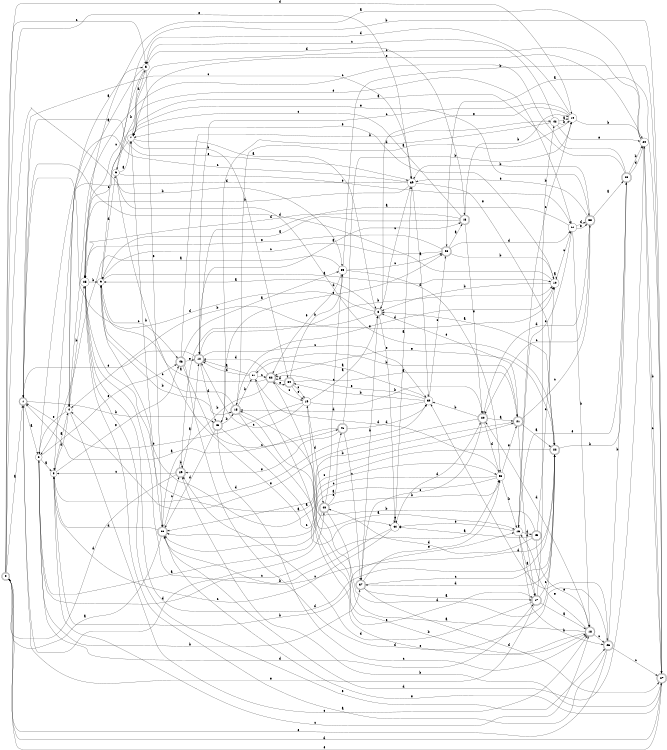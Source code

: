 digraph n38_6 {
__start0 [label="" shape="none"];

rankdir=LR;
size="8,5";

s0 [style="rounded,filled", color="black", fillcolor="white" shape="doublecircle", label="0"];
s1 [style="rounded,filled", color="black", fillcolor="white" shape="doublecircle", label="1"];
s2 [style="filled", color="black", fillcolor="white" shape="circle", label="2"];
s3 [style="filled", color="black", fillcolor="white" shape="circle", label="3"];
s4 [style="filled", color="black", fillcolor="white" shape="circle", label="4"];
s5 [style="filled", color="black", fillcolor="white" shape="circle", label="5"];
s6 [style="filled", color="black", fillcolor="white" shape="circle", label="6"];
s7 [style="filled", color="black", fillcolor="white" shape="circle", label="7"];
s8 [style="rounded,filled", color="black", fillcolor="white" shape="doublecircle", label="8"];
s9 [style="filled", color="black", fillcolor="white" shape="circle", label="9"];
s10 [style="filled", color="black", fillcolor="white" shape="circle", label="10"];
s11 [style="filled", color="black", fillcolor="white" shape="circle", label="11"];
s12 [style="rounded,filled", color="black", fillcolor="white" shape="doublecircle", label="12"];
s13 [style="rounded,filled", color="black", fillcolor="white" shape="doublecircle", label="13"];
s14 [style="filled", color="black", fillcolor="white" shape="circle", label="14"];
s15 [style="rounded,filled", color="black", fillcolor="white" shape="doublecircle", label="15"];
s16 [style="filled", color="black", fillcolor="white" shape="circle", label="16"];
s17 [style="rounded,filled", color="black", fillcolor="white" shape="doublecircle", label="17"];
s18 [style="rounded,filled", color="black", fillcolor="white" shape="doublecircle", label="18"];
s19 [style="filled", color="black", fillcolor="white" shape="circle", label="19"];
s20 [style="rounded,filled", color="black", fillcolor="white" shape="doublecircle", label="20"];
s21 [style="rounded,filled", color="black", fillcolor="white" shape="doublecircle", label="21"];
s22 [style="rounded,filled", color="black", fillcolor="white" shape="doublecircle", label="22"];
s23 [style="rounded,filled", color="black", fillcolor="white" shape="doublecircle", label="23"];
s24 [style="filled", color="black", fillcolor="white" shape="circle", label="24"];
s25 [style="filled", color="black", fillcolor="white" shape="circle", label="25"];
s26 [style="rounded,filled", color="black", fillcolor="white" shape="doublecircle", label="26"];
s27 [style="rounded,filled", color="black", fillcolor="white" shape="doublecircle", label="27"];
s28 [style="rounded,filled", color="black", fillcolor="white" shape="doublecircle", label="28"];
s29 [style="rounded,filled", color="black", fillcolor="white" shape="doublecircle", label="29"];
s30 [style="filled", color="black", fillcolor="white" shape="circle", label="30"];
s31 [style="filled", color="black", fillcolor="white" shape="circle", label="31"];
s32 [style="rounded,filled", color="black", fillcolor="white" shape="doublecircle", label="32"];
s33 [style="rounded,filled", color="black", fillcolor="white" shape="doublecircle", label="33"];
s34 [style="rounded,filled", color="black", fillcolor="white" shape="doublecircle", label="34"];
s35 [style="filled", color="black", fillcolor="white" shape="circle", label="35"];
s36 [style="filled", color="black", fillcolor="white" shape="circle", label="36"];
s37 [style="rounded,filled", color="black", fillcolor="white" shape="doublecircle", label="37"];
s38 [style="rounded,filled", color="black", fillcolor="white" shape="doublecircle", label="38"];
s39 [style="filled", color="black", fillcolor="white" shape="circle", label="39"];
s40 [style="rounded,filled", color="black", fillcolor="white" shape="doublecircle", label="40"];
s41 [style="rounded,filled", color="black", fillcolor="white" shape="doublecircle", label="41"];
s42 [style="filled", color="black", fillcolor="white" shape="circle", label="42"];
s43 [style="rounded,filled", color="black", fillcolor="white" shape="doublecircle", label="43"];
s44 [style="filled", color="black", fillcolor="white" shape="circle", label="44"];
s45 [style="rounded,filled", color="black", fillcolor="white" shape="doublecircle", label="45"];
s46 [style="rounded,filled", color="black", fillcolor="white" shape="doublecircle", label="46"];
s0 -> s1 [label="a"];
s0 -> s35 [label="b"];
s0 -> s5 [label="c"];
s0 -> s14 [label="d"];
s0 -> s39 [label="e"];
s1 -> s2 [label="a"];
s1 -> s43 [label="b"];
s1 -> s39 [label="c"];
s1 -> s40 [label="d"];
s1 -> s39 [label="e"];
s2 -> s3 [label="a"];
s2 -> s37 [label="b"];
s2 -> s36 [label="c"];
s2 -> s17 [label="d"];
s2 -> s46 [label="e"];
s3 -> s4 [label="a"];
s3 -> s16 [label="b"];
s3 -> s18 [label="c"];
s3 -> s30 [label="d"];
s3 -> s46 [label="e"];
s4 -> s5 [label="a"];
s4 -> s25 [label="b"];
s4 -> s18 [label="c"];
s4 -> s3 [label="d"];
s4 -> s2 [label="e"];
s5 -> s4 [label="a"];
s5 -> s6 [label="b"];
s5 -> s25 [label="c"];
s5 -> s13 [label="d"];
s5 -> s33 [label="e"];
s6 -> s7 [label="a"];
s6 -> s27 [label="b"];
s6 -> s36 [label="c"];
s6 -> s22 [label="d"];
s6 -> s11 [label="e"];
s7 -> s8 [label="a"];
s7 -> s34 [label="b"];
s7 -> s25 [label="c"];
s7 -> s5 [label="d"];
s7 -> s38 [label="e"];
s8 -> s9 [label="a"];
s8 -> s4 [label="b"];
s8 -> s39 [label="c"];
s8 -> s1 [label="d"];
s8 -> s44 [label="e"];
s9 -> s10 [label="a"];
s9 -> s15 [label="b"];
s9 -> s46 [label="c"];
s9 -> s6 [label="d"];
s9 -> s11 [label="e"];
s10 -> s10 [label="a"];
s10 -> s8 [label="b"];
s10 -> s11 [label="c"];
s10 -> s1 [label="d"];
s10 -> s7 [label="e"];
s11 -> s12 [label="a"];
s11 -> s18 [label="b"];
s11 -> s16 [label="c"];
s11 -> s38 [label="d"];
s11 -> s38 [label="e"];
s12 -> s13 [label="a"];
s12 -> s10 [label="b"];
s12 -> s30 [label="c"];
s12 -> s43 [label="d"];
s12 -> s1 [label="e"];
s13 -> s9 [label="a"];
s13 -> s14 [label="b"];
s13 -> s7 [label="c"];
s13 -> s25 [label="d"];
s13 -> s20 [label="e"];
s14 -> s15 [label="a"];
s14 -> s24 [label="b"];
s14 -> s12 [label="c"];
s14 -> s5 [label="d"];
s14 -> s8 [label="e"];
s15 -> s16 [label="a"];
s15 -> s31 [label="b"];
s15 -> s9 [label="c"];
s15 -> s10 [label="d"];
s15 -> s17 [label="e"];
s16 -> s17 [label="a"];
s16 -> s26 [label="b"];
s16 -> s14 [label="c"];
s16 -> s45 [label="d"];
s16 -> s44 [label="e"];
s17 -> s18 [label="a"];
s17 -> s42 [label="b"];
s17 -> s22 [label="c"];
s17 -> s29 [label="d"];
s17 -> s1 [label="e"];
s18 -> s19 [label="a"];
s18 -> s32 [label="b"];
s18 -> s26 [label="c"];
s18 -> s20 [label="d"];
s18 -> s16 [label="e"];
s19 -> s8 [label="a"];
s19 -> s20 [label="b"];
s19 -> s12 [label="c"];
s19 -> s40 [label="d"];
s19 -> s1 [label="e"];
s20 -> s21 [label="a"];
s20 -> s30 [label="b"];
s20 -> s37 [label="c"];
s20 -> s36 [label="d"];
s20 -> s4 [label="e"];
s21 -> s22 [label="a"];
s21 -> s33 [label="b"];
s21 -> s38 [label="c"];
s21 -> s17 [label="d"];
s21 -> s8 [label="e"];
s22 -> s8 [label="a"];
s22 -> s23 [label="b"];
s22 -> s9 [label="c"];
s22 -> s37 [label="d"];
s22 -> s32 [label="e"];
s23 -> s7 [label="a"];
s23 -> s24 [label="b"];
s23 -> s4 [label="c"];
s23 -> s24 [label="d"];
s23 -> s16 [label="e"];
s24 -> s25 [label="a"];
s24 -> s27 [label="b"];
s24 -> s7 [label="c"];
s24 -> s33 [label="d"];
s24 -> s7 [label="e"];
s25 -> s21 [label="a"];
s25 -> s9 [label="b"];
s25 -> s22 [label="c"];
s25 -> s22 [label="d"];
s25 -> s26 [label="e"];
s26 -> s25 [label="a"];
s26 -> s23 [label="b"];
s26 -> s27 [label="c"];
s26 -> s30 [label="d"];
s26 -> s0 [label="e"];
s27 -> s28 [label="a"];
s27 -> s29 [label="b"];
s27 -> s24 [label="c"];
s27 -> s0 [label="d"];
s27 -> s0 [label="e"];
s28 -> s13 [label="a"];
s28 -> s10 [label="b"];
s28 -> s9 [label="c"];
s28 -> s11 [label="d"];
s28 -> s25 [label="e"];
s29 -> s12 [label="a"];
s29 -> s29 [label="b"];
s29 -> s3 [label="c"];
s29 -> s0 [label="d"];
s29 -> s10 [label="e"];
s30 -> s31 [label="a"];
s30 -> s34 [label="b"];
s30 -> s28 [label="c"];
s30 -> s15 [label="d"];
s30 -> s32 [label="e"];
s31 -> s12 [label="a"];
s31 -> s21 [label="b"];
s31 -> s32 [label="c"];
s31 -> s12 [label="d"];
s31 -> s18 [label="e"];
s32 -> s9 [label="a"];
s32 -> s33 [label="b"];
s32 -> s19 [label="c"];
s32 -> s12 [label="d"];
s32 -> s34 [label="e"];
s33 -> s0 [label="a"];
s33 -> s7 [label="b"];
s33 -> s29 [label="c"];
s33 -> s3 [label="d"];
s33 -> s27 [label="e"];
s34 -> s21 [label="a"];
s34 -> s35 [label="b"];
s34 -> s19 [label="c"];
s34 -> s32 [label="d"];
s34 -> s19 [label="e"];
s35 -> s2 [label="a"];
s35 -> s27 [label="b"];
s35 -> s28 [label="c"];
s35 -> s36 [label="d"];
s35 -> s32 [label="e"];
s36 -> s33 [label="a"];
s36 -> s16 [label="b"];
s36 -> s33 [label="c"];
s36 -> s31 [label="d"];
s36 -> s21 [label="e"];
s37 -> s17 [label="a"];
s37 -> s8 [label="b"];
s37 -> s22 [label="c"];
s37 -> s27 [label="d"];
s37 -> s36 [label="e"];
s38 -> s23 [label="a"];
s38 -> s39 [label="b"];
s38 -> s20 [label="c"];
s38 -> s20 [label="d"];
s38 -> s39 [label="e"];
s39 -> s30 [label="a"];
s39 -> s25 [label="b"];
s39 -> s2 [label="c"];
s39 -> s3 [label="d"];
s39 -> s22 [label="e"];
s40 -> s2 [label="a"];
s40 -> s36 [label="b"];
s40 -> s35 [label="c"];
s40 -> s22 [label="d"];
s40 -> s41 [label="e"];
s41 -> s1 [label="a"];
s41 -> s14 [label="b"];
s41 -> s37 [label="c"];
s41 -> s30 [label="d"];
s41 -> s29 [label="e"];
s42 -> s14 [label="a"];
s42 -> s14 [label="b"];
s42 -> s5 [label="c"];
s42 -> s43 [label="d"];
s42 -> s24 [label="e"];
s43 -> s44 [label="a"];
s43 -> s15 [label="b"];
s43 -> s18 [label="c"];
s43 -> s33 [label="d"];
s43 -> s28 [label="e"];
s44 -> s39 [label="a"];
s44 -> s33 [label="b"];
s44 -> s3 [label="c"];
s44 -> s20 [label="d"];
s44 -> s44 [label="e"];
s45 -> s44 [label="a"];
s45 -> s15 [label="b"];
s45 -> s10 [label="c"];
s45 -> s40 [label="d"];
s45 -> s18 [label="e"];
s46 -> s35 [label="a"];
s46 -> s42 [label="b"];
s46 -> s41 [label="c"];
s46 -> s26 [label="d"];
s46 -> s12 [label="e"];

}